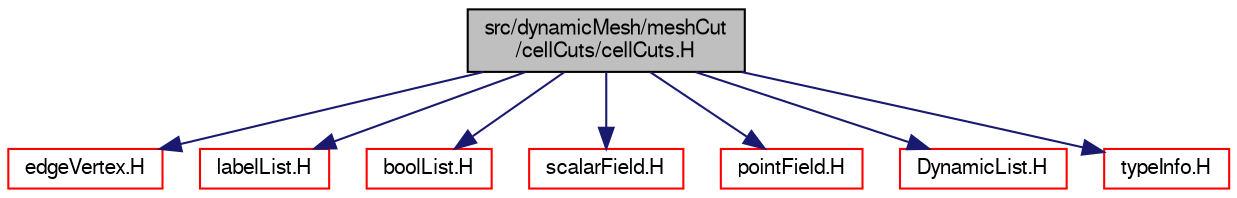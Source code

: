 digraph "src/dynamicMesh/meshCut/cellCuts/cellCuts.H"
{
  bgcolor="transparent";
  edge [fontname="FreeSans",fontsize="10",labelfontname="FreeSans",labelfontsize="10"];
  node [fontname="FreeSans",fontsize="10",shape=record];
  Node0 [label="src/dynamicMesh/meshCut\l/cellCuts/cellCuts.H",height=0.2,width=0.4,color="black", fillcolor="grey75", style="filled", fontcolor="black"];
  Node0 -> Node1 [color="midnightblue",fontsize="10",style="solid",fontname="FreeSans"];
  Node1 [label="edgeVertex.H",height=0.2,width=0.4,color="red",URL="$a00497.html"];
  Node0 -> Node105 [color="midnightblue",fontsize="10",style="solid",fontname="FreeSans"];
  Node105 [label="labelList.H",height=0.2,width=0.4,color="red",URL="$a12380.html"];
  Node0 -> Node170 [color="midnightblue",fontsize="10",style="solid",fontname="FreeSans"];
  Node170 [label="boolList.H",height=0.2,width=0.4,color="red",URL="$a12152.html"];
  Node0 -> Node112 [color="midnightblue",fontsize="10",style="solid",fontname="FreeSans"];
  Node112 [label="scalarField.H",height=0.2,width=0.4,color="red",URL="$a09656.html"];
  Node0 -> Node89 [color="midnightblue",fontsize="10",style="solid",fontname="FreeSans"];
  Node89 [label="pointField.H",height=0.2,width=0.4,color="red",URL="$a12062.html"];
  Node0 -> Node77 [color="midnightblue",fontsize="10",style="solid",fontname="FreeSans"];
  Node77 [label="DynamicList.H",height=0.2,width=0.4,color="red",URL="$a08633.html"];
  Node0 -> Node51 [color="midnightblue",fontsize="10",style="solid",fontname="FreeSans"];
  Node51 [label="typeInfo.H",height=0.2,width=0.4,color="red",URL="$a09341.html"];
}
